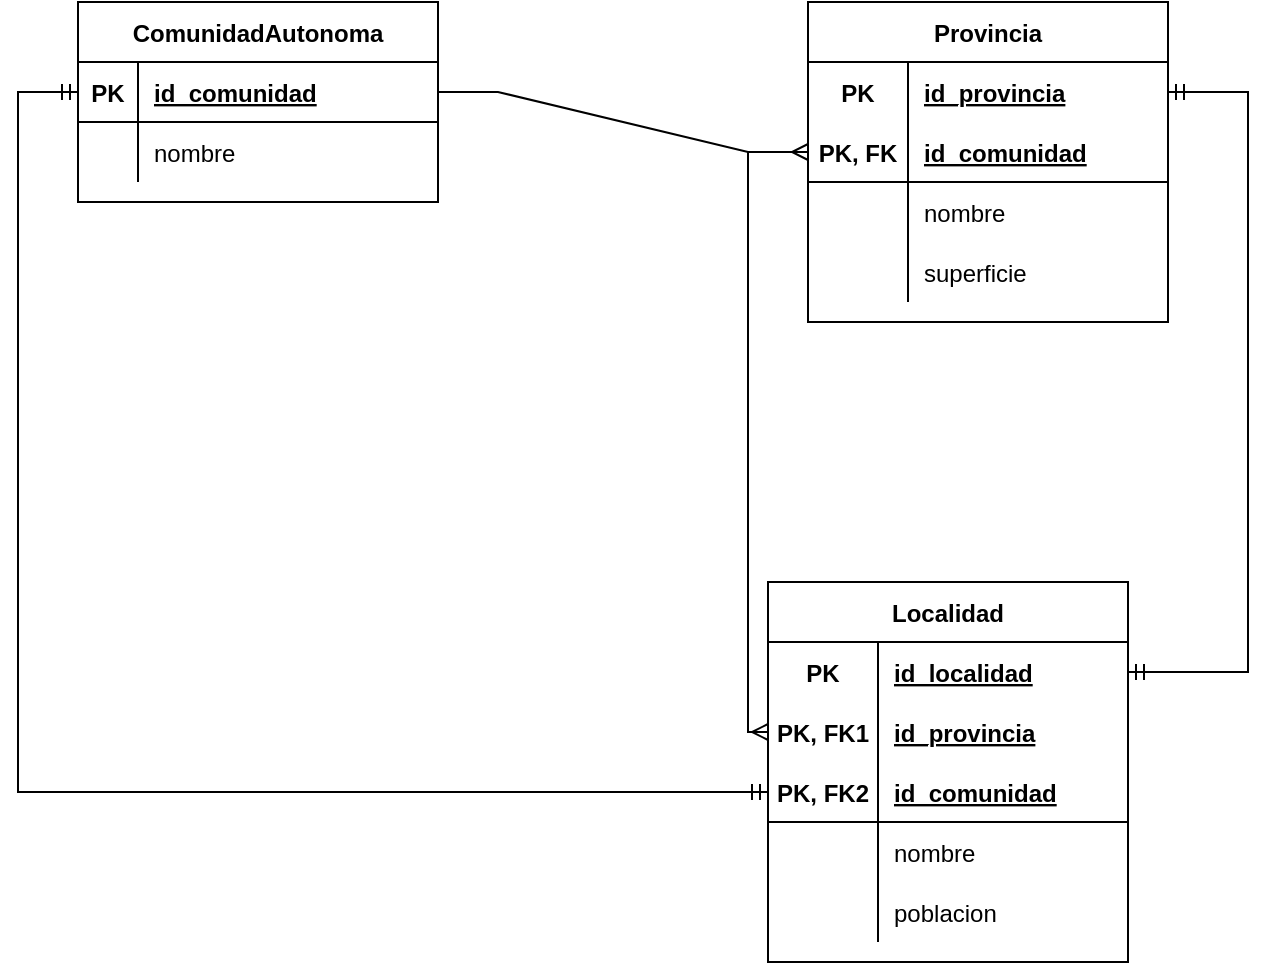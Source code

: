 <mxfile version="16.5.1" type="device"><diagram id="R2lEEEUBdFMjLlhIrx00" name="Page-1"><mxGraphModel dx="1422" dy="865" grid="1" gridSize="10" guides="1" tooltips="1" connect="1" arrows="1" fold="1" page="1" pageScale="1" pageWidth="850" pageHeight="1100" math="0" shadow="0" extFonts="Permanent Marker^https://fonts.googleapis.com/css?family=Permanent+Marker"><root><mxCell id="0"/><mxCell id="1" parent="0"/><mxCell id="wXp7G-QQAyG1mqfqD58O-1" value="ComunidadAutonoma" style="shape=table;startSize=30;container=1;collapsible=1;childLayout=tableLayout;fixedRows=1;rowLines=0;fontStyle=1;align=center;resizeLast=1;" vertex="1" parent="1"><mxGeometry x="148" y="170" width="180" height="100" as="geometry"/></mxCell><mxCell id="wXp7G-QQAyG1mqfqD58O-2" value="" style="shape=tableRow;horizontal=0;startSize=0;swimlaneHead=0;swimlaneBody=0;fillColor=none;collapsible=0;dropTarget=0;points=[[0,0.5],[1,0.5]];portConstraint=eastwest;top=0;left=0;right=0;bottom=1;" vertex="1" parent="wXp7G-QQAyG1mqfqD58O-1"><mxGeometry y="30" width="180" height="30" as="geometry"/></mxCell><mxCell id="wXp7G-QQAyG1mqfqD58O-3" value="PK" style="shape=partialRectangle;connectable=0;fillColor=none;top=0;left=0;bottom=0;right=0;fontStyle=1;overflow=hidden;" vertex="1" parent="wXp7G-QQAyG1mqfqD58O-2"><mxGeometry width="30" height="30" as="geometry"><mxRectangle width="30" height="30" as="alternateBounds"/></mxGeometry></mxCell><mxCell id="wXp7G-QQAyG1mqfqD58O-4" value="id_comunidad" style="shape=partialRectangle;connectable=0;fillColor=none;top=0;left=0;bottom=0;right=0;align=left;spacingLeft=6;fontStyle=5;overflow=hidden;" vertex="1" parent="wXp7G-QQAyG1mqfqD58O-2"><mxGeometry x="30" width="150" height="30" as="geometry"><mxRectangle width="150" height="30" as="alternateBounds"/></mxGeometry></mxCell><mxCell id="wXp7G-QQAyG1mqfqD58O-5" value="" style="shape=tableRow;horizontal=0;startSize=0;swimlaneHead=0;swimlaneBody=0;fillColor=none;collapsible=0;dropTarget=0;points=[[0,0.5],[1,0.5]];portConstraint=eastwest;top=0;left=0;right=0;bottom=0;" vertex="1" parent="wXp7G-QQAyG1mqfqD58O-1"><mxGeometry y="60" width="180" height="30" as="geometry"/></mxCell><mxCell id="wXp7G-QQAyG1mqfqD58O-6" value="" style="shape=partialRectangle;connectable=0;fillColor=none;top=0;left=0;bottom=0;right=0;editable=1;overflow=hidden;" vertex="1" parent="wXp7G-QQAyG1mqfqD58O-5"><mxGeometry width="30" height="30" as="geometry"><mxRectangle width="30" height="30" as="alternateBounds"/></mxGeometry></mxCell><mxCell id="wXp7G-QQAyG1mqfqD58O-7" value="nombre" style="shape=partialRectangle;connectable=0;fillColor=none;top=0;left=0;bottom=0;right=0;align=left;spacingLeft=6;overflow=hidden;" vertex="1" parent="wXp7G-QQAyG1mqfqD58O-5"><mxGeometry x="30" width="150" height="30" as="geometry"><mxRectangle width="150" height="30" as="alternateBounds"/></mxGeometry></mxCell><mxCell id="wXp7G-QQAyG1mqfqD58O-14" value="Provincia" style="shape=table;startSize=30;container=1;collapsible=1;childLayout=tableLayout;fixedRows=1;rowLines=0;fontStyle=1;align=center;resizeLast=1;strokeColor=default;" vertex="1" parent="1"><mxGeometry x="513" y="170" width="180" height="160" as="geometry"/></mxCell><mxCell id="wXp7G-QQAyG1mqfqD58O-15" value="" style="shape=tableRow;horizontal=0;startSize=0;swimlaneHead=0;swimlaneBody=0;fillColor=none;collapsible=0;dropTarget=0;points=[[0,0.5],[1,0.5]];portConstraint=eastwest;top=0;left=0;right=0;bottom=1;strokeColor=none;" vertex="1" parent="wXp7G-QQAyG1mqfqD58O-14"><mxGeometry y="30" width="180" height="30" as="geometry"/></mxCell><mxCell id="wXp7G-QQAyG1mqfqD58O-16" value="PK" style="shape=partialRectangle;connectable=0;fillColor=none;top=0;left=0;bottom=0;right=0;fontStyle=1;overflow=hidden;" vertex="1" parent="wXp7G-QQAyG1mqfqD58O-15"><mxGeometry width="50" height="30" as="geometry"><mxRectangle width="50" height="30" as="alternateBounds"/></mxGeometry></mxCell><mxCell id="wXp7G-QQAyG1mqfqD58O-17" value="id_provincia" style="shape=partialRectangle;connectable=0;fillColor=none;top=0;left=0;bottom=0;right=0;align=left;spacingLeft=6;fontStyle=5;overflow=hidden;" vertex="1" parent="wXp7G-QQAyG1mqfqD58O-15"><mxGeometry x="50" width="130" height="30" as="geometry"><mxRectangle width="130" height="30" as="alternateBounds"/></mxGeometry></mxCell><mxCell id="wXp7G-QQAyG1mqfqD58O-41" value="" style="shape=tableRow;horizontal=0;startSize=0;swimlaneHead=0;swimlaneBody=0;fillColor=none;collapsible=0;dropTarget=0;points=[[0,0.5],[1,0.5]];portConstraint=eastwest;top=0;left=0;right=0;bottom=1;" vertex="1" parent="wXp7G-QQAyG1mqfqD58O-14"><mxGeometry y="60" width="180" height="30" as="geometry"/></mxCell><mxCell id="wXp7G-QQAyG1mqfqD58O-42" value="PK, FK" style="shape=partialRectangle;connectable=0;fillColor=none;top=0;left=0;bottom=0;right=0;fontStyle=1;overflow=hidden;" vertex="1" parent="wXp7G-QQAyG1mqfqD58O-41"><mxGeometry width="50" height="30" as="geometry"><mxRectangle width="50" height="30" as="alternateBounds"/></mxGeometry></mxCell><mxCell id="wXp7G-QQAyG1mqfqD58O-43" value="id_comunidad" style="shape=partialRectangle;connectable=0;fillColor=none;top=0;left=0;bottom=0;right=0;align=left;spacingLeft=6;fontStyle=5;overflow=hidden;" vertex="1" parent="wXp7G-QQAyG1mqfqD58O-41"><mxGeometry x="50" width="130" height="30" as="geometry"><mxRectangle width="130" height="30" as="alternateBounds"/></mxGeometry></mxCell><mxCell id="wXp7G-QQAyG1mqfqD58O-18" value="" style="shape=tableRow;horizontal=0;startSize=0;swimlaneHead=0;swimlaneBody=0;fillColor=none;collapsible=0;dropTarget=0;points=[[0,0.5],[1,0.5]];portConstraint=eastwest;top=0;left=0;right=0;bottom=0;" vertex="1" parent="wXp7G-QQAyG1mqfqD58O-14"><mxGeometry y="90" width="180" height="30" as="geometry"/></mxCell><mxCell id="wXp7G-QQAyG1mqfqD58O-19" value="" style="shape=partialRectangle;connectable=0;fillColor=none;top=0;left=0;bottom=0;right=0;editable=1;overflow=hidden;" vertex="1" parent="wXp7G-QQAyG1mqfqD58O-18"><mxGeometry width="50" height="30" as="geometry"><mxRectangle width="50" height="30" as="alternateBounds"/></mxGeometry></mxCell><mxCell id="wXp7G-QQAyG1mqfqD58O-20" value="nombre" style="shape=partialRectangle;connectable=0;fillColor=none;top=0;left=0;bottom=0;right=0;align=left;spacingLeft=6;overflow=hidden;" vertex="1" parent="wXp7G-QQAyG1mqfqD58O-18"><mxGeometry x="50" width="130" height="30" as="geometry"><mxRectangle width="130" height="30" as="alternateBounds"/></mxGeometry></mxCell><mxCell id="wXp7G-QQAyG1mqfqD58O-21" value="" style="shape=tableRow;horizontal=0;startSize=0;swimlaneHead=0;swimlaneBody=0;fillColor=none;collapsible=0;dropTarget=0;points=[[0,0.5],[1,0.5]];portConstraint=eastwest;top=0;left=0;right=0;bottom=0;" vertex="1" parent="wXp7G-QQAyG1mqfqD58O-14"><mxGeometry y="120" width="180" height="30" as="geometry"/></mxCell><mxCell id="wXp7G-QQAyG1mqfqD58O-22" value="" style="shape=partialRectangle;connectable=0;fillColor=none;top=0;left=0;bottom=0;right=0;editable=1;overflow=hidden;" vertex="1" parent="wXp7G-QQAyG1mqfqD58O-21"><mxGeometry width="50" height="30" as="geometry"><mxRectangle width="50" height="30" as="alternateBounds"/></mxGeometry></mxCell><mxCell id="wXp7G-QQAyG1mqfqD58O-23" value="superficie" style="shape=partialRectangle;connectable=0;fillColor=none;top=0;left=0;bottom=0;right=0;align=left;spacingLeft=6;overflow=hidden;" vertex="1" parent="wXp7G-QQAyG1mqfqD58O-21"><mxGeometry x="50" width="130" height="30" as="geometry"><mxRectangle width="130" height="30" as="alternateBounds"/></mxGeometry></mxCell><mxCell id="wXp7G-QQAyG1mqfqD58O-27" value="Localidad" style="shape=table;startSize=30;container=1;collapsible=1;childLayout=tableLayout;fixedRows=1;rowLines=0;fontStyle=1;align=center;resizeLast=1;" vertex="1" parent="1"><mxGeometry x="493" y="460" width="180" height="190" as="geometry"/></mxCell><mxCell id="wXp7G-QQAyG1mqfqD58O-28" value="" style="shape=tableRow;horizontal=0;startSize=0;swimlaneHead=0;swimlaneBody=0;fillColor=none;collapsible=0;dropTarget=0;points=[[0,0.5],[1,0.5]];portConstraint=eastwest;top=0;left=0;right=0;bottom=1;strokeColor=none;" vertex="1" parent="wXp7G-QQAyG1mqfqD58O-27"><mxGeometry y="30" width="180" height="30" as="geometry"/></mxCell><mxCell id="wXp7G-QQAyG1mqfqD58O-29" value="PK" style="shape=partialRectangle;connectable=0;fillColor=none;top=0;left=0;bottom=0;right=0;fontStyle=1;overflow=hidden;" vertex="1" parent="wXp7G-QQAyG1mqfqD58O-28"><mxGeometry width="55" height="30" as="geometry"><mxRectangle width="55" height="30" as="alternateBounds"/></mxGeometry></mxCell><mxCell id="wXp7G-QQAyG1mqfqD58O-30" value="id_localidad" style="shape=partialRectangle;connectable=0;fillColor=none;top=0;left=0;bottom=0;right=0;align=left;spacingLeft=6;fontStyle=5;overflow=hidden;" vertex="1" parent="wXp7G-QQAyG1mqfqD58O-28"><mxGeometry x="55" width="125" height="30" as="geometry"><mxRectangle width="125" height="30" as="alternateBounds"/></mxGeometry></mxCell><mxCell id="wXp7G-QQAyG1mqfqD58O-54" value="" style="shape=tableRow;horizontal=0;startSize=0;swimlaneHead=0;swimlaneBody=0;fillColor=none;collapsible=0;dropTarget=0;points=[[0,0.5],[1,0.5]];portConstraint=eastwest;top=0;left=0;right=0;bottom=1;strokeColor=none;" vertex="1" parent="wXp7G-QQAyG1mqfqD58O-27"><mxGeometry y="60" width="180" height="30" as="geometry"/></mxCell><mxCell id="wXp7G-QQAyG1mqfqD58O-55" value="PK, FK1" style="shape=partialRectangle;connectable=0;fillColor=none;top=0;left=0;bottom=0;right=0;fontStyle=1;overflow=hidden;strokeColor=default;" vertex="1" parent="wXp7G-QQAyG1mqfqD58O-54"><mxGeometry width="55" height="30" as="geometry"><mxRectangle width="55" height="30" as="alternateBounds"/></mxGeometry></mxCell><mxCell id="wXp7G-QQAyG1mqfqD58O-56" value="id_provincia" style="shape=partialRectangle;connectable=0;fillColor=none;top=0;left=0;bottom=0;right=0;align=left;spacingLeft=6;fontStyle=5;overflow=hidden;strokeColor=default;" vertex="1" parent="wXp7G-QQAyG1mqfqD58O-54"><mxGeometry x="55" width="125" height="30" as="geometry"><mxRectangle width="125" height="30" as="alternateBounds"/></mxGeometry></mxCell><mxCell id="wXp7G-QQAyG1mqfqD58O-50" value="" style="shape=tableRow;horizontal=0;startSize=0;swimlaneHead=0;swimlaneBody=0;fillColor=none;collapsible=0;dropTarget=0;points=[[0,0.5],[1,0.5]];portConstraint=eastwest;top=0;left=0;right=0;bottom=1;strokeColor=default;" vertex="1" parent="wXp7G-QQAyG1mqfqD58O-27"><mxGeometry y="90" width="180" height="30" as="geometry"/></mxCell><mxCell id="wXp7G-QQAyG1mqfqD58O-51" value="PK, FK2" style="shape=partialRectangle;connectable=0;fillColor=none;top=0;left=0;bottom=0;right=0;fontStyle=1;overflow=hidden;strokeColor=default;" vertex="1" parent="wXp7G-QQAyG1mqfqD58O-50"><mxGeometry width="55" height="30" as="geometry"><mxRectangle width="55" height="30" as="alternateBounds"/></mxGeometry></mxCell><mxCell id="wXp7G-QQAyG1mqfqD58O-52" value="id_comunidad" style="shape=partialRectangle;connectable=0;fillColor=none;top=0;left=0;bottom=0;right=0;align=left;spacingLeft=6;fontStyle=5;overflow=hidden;strokeColor=default;" vertex="1" parent="wXp7G-QQAyG1mqfqD58O-50"><mxGeometry x="55" width="125" height="30" as="geometry"><mxRectangle width="125" height="30" as="alternateBounds"/></mxGeometry></mxCell><mxCell id="wXp7G-QQAyG1mqfqD58O-31" value="" style="shape=tableRow;horizontal=0;startSize=0;swimlaneHead=0;swimlaneBody=0;fillColor=none;collapsible=0;dropTarget=0;points=[[0,0.5],[1,0.5]];portConstraint=eastwest;top=0;left=0;right=0;bottom=0;" vertex="1" parent="wXp7G-QQAyG1mqfqD58O-27"><mxGeometry y="120" width="180" height="30" as="geometry"/></mxCell><mxCell id="wXp7G-QQAyG1mqfqD58O-32" value="" style="shape=partialRectangle;connectable=0;fillColor=none;top=0;left=0;bottom=0;right=0;editable=1;overflow=hidden;" vertex="1" parent="wXp7G-QQAyG1mqfqD58O-31"><mxGeometry width="55" height="30" as="geometry"><mxRectangle width="55" height="30" as="alternateBounds"/></mxGeometry></mxCell><mxCell id="wXp7G-QQAyG1mqfqD58O-33" value="nombre" style="shape=partialRectangle;connectable=0;fillColor=none;top=0;left=0;bottom=0;right=0;align=left;spacingLeft=6;overflow=hidden;" vertex="1" parent="wXp7G-QQAyG1mqfqD58O-31"><mxGeometry x="55" width="125" height="30" as="geometry"><mxRectangle width="125" height="30" as="alternateBounds"/></mxGeometry></mxCell><mxCell id="wXp7G-QQAyG1mqfqD58O-34" value="" style="shape=tableRow;horizontal=0;startSize=0;swimlaneHead=0;swimlaneBody=0;fillColor=none;collapsible=0;dropTarget=0;points=[[0,0.5],[1,0.5]];portConstraint=eastwest;top=0;left=0;right=0;bottom=0;" vertex="1" parent="wXp7G-QQAyG1mqfqD58O-27"><mxGeometry y="150" width="180" height="30" as="geometry"/></mxCell><mxCell id="wXp7G-QQAyG1mqfqD58O-35" value="" style="shape=partialRectangle;connectable=0;fillColor=none;top=0;left=0;bottom=0;right=0;editable=1;overflow=hidden;" vertex="1" parent="wXp7G-QQAyG1mqfqD58O-34"><mxGeometry width="55" height="30" as="geometry"><mxRectangle width="55" height="30" as="alternateBounds"/></mxGeometry></mxCell><mxCell id="wXp7G-QQAyG1mqfqD58O-36" value="poblacion" style="shape=partialRectangle;connectable=0;fillColor=none;top=0;left=0;bottom=0;right=0;align=left;spacingLeft=6;overflow=hidden;" vertex="1" parent="wXp7G-QQAyG1mqfqD58O-34"><mxGeometry x="55" width="125" height="30" as="geometry"><mxRectangle width="125" height="30" as="alternateBounds"/></mxGeometry></mxCell><mxCell id="wXp7G-QQAyG1mqfqD58O-44" value="" style="edgeStyle=entityRelationEdgeStyle;fontSize=12;html=1;endArrow=ERmany;rounded=0;entryX=0;entryY=0.5;entryDx=0;entryDy=0;exitX=1;exitY=0.5;exitDx=0;exitDy=0;" edge="1" parent="1" source="wXp7G-QQAyG1mqfqD58O-2" target="wXp7G-QQAyG1mqfqD58O-41"><mxGeometry width="100" height="100" relative="1" as="geometry"><mxPoint x="428" y="420" as="sourcePoint"/><mxPoint x="528" y="320" as="targetPoint"/></mxGeometry></mxCell><mxCell id="wXp7G-QQAyG1mqfqD58O-58" value="" style="edgeStyle=elbowEdgeStyle;fontSize=12;html=1;endArrow=ERmany;rounded=0;entryX=0;entryY=0.5;entryDx=0;entryDy=0;exitX=0;exitY=0.5;exitDx=0;exitDy=0;elbow=vertical;" edge="1" parent="1" source="wXp7G-QQAyG1mqfqD58O-41" target="wXp7G-QQAyG1mqfqD58O-54"><mxGeometry width="100" height="100" relative="1" as="geometry"><mxPoint x="393" y="420" as="sourcePoint"/><mxPoint x="493" y="320" as="targetPoint"/><Array as="points"><mxPoint x="483" y="350"/><mxPoint x="483" y="380"/></Array></mxGeometry></mxCell><mxCell id="wXp7G-QQAyG1mqfqD58O-59" value="" style="edgeStyle=elbowEdgeStyle;fontSize=12;html=1;endArrow=ERmandOne;startArrow=ERmandOne;rounded=0;exitX=0;exitY=0.5;exitDx=0;exitDy=0;entryX=0;entryY=0.5;entryDx=0;entryDy=0;" edge="1" parent="1" source="wXp7G-QQAyG1mqfqD58O-50" target="wXp7G-QQAyG1mqfqD58O-2"><mxGeometry width="100" height="100" relative="1" as="geometry"><mxPoint x="398" y="420" as="sourcePoint"/><mxPoint x="288" y="330" as="targetPoint"/><Array as="points"><mxPoint x="118" y="390"/><mxPoint x="358" y="390"/></Array></mxGeometry></mxCell><mxCell id="wXp7G-QQAyG1mqfqD58O-60" value="" style="edgeStyle=elbowEdgeStyle;fontSize=12;html=1;endArrow=ERmandOne;startArrow=ERmandOne;rounded=0;exitX=1;exitY=0.5;exitDx=0;exitDy=0;entryX=1;entryY=0.5;entryDx=0;entryDy=0;" edge="1" parent="1" source="wXp7G-QQAyG1mqfqD58O-28" target="wXp7G-QQAyG1mqfqD58O-15"><mxGeometry width="100" height="100" relative="1" as="geometry"><mxPoint x="363" y="420" as="sourcePoint"/><mxPoint x="463" y="320" as="targetPoint"/><Array as="points"><mxPoint x="733" y="360"/></Array></mxGeometry></mxCell></root></mxGraphModel></diagram></mxfile>
